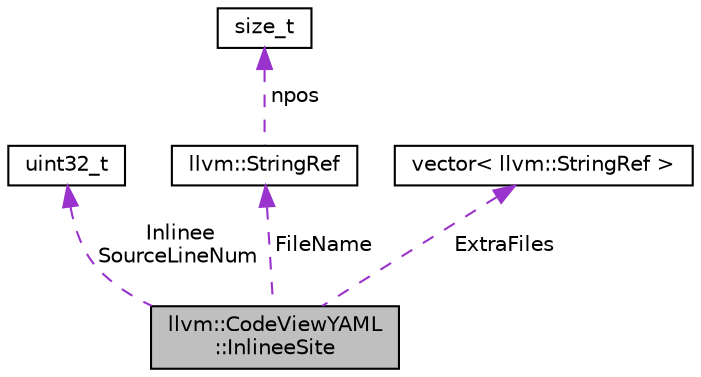 digraph "llvm::CodeViewYAML::InlineeSite"
{
 // LATEX_PDF_SIZE
  bgcolor="transparent";
  edge [fontname="Helvetica",fontsize="10",labelfontname="Helvetica",labelfontsize="10"];
  node [fontname="Helvetica",fontsize="10",shape="box"];
  Node1 [label="llvm::CodeViewYAML\l::InlineeSite",height=0.2,width=0.4,color="black", fillcolor="grey75", style="filled", fontcolor="black",tooltip=" "];
  Node2 -> Node1 [dir="back",color="darkorchid3",fontsize="10",style="dashed",label=" Inlinee\nSourceLineNum" ,fontname="Helvetica"];
  Node2 [label="uint32_t",height=0.2,width=0.4,color="black",URL="$classuint32__t.html",tooltip=" "];
  Node3 -> Node1 [dir="back",color="darkorchid3",fontsize="10",style="dashed",label=" FileName" ,fontname="Helvetica"];
  Node3 [label="llvm::StringRef",height=0.2,width=0.4,color="black",URL="$classllvm_1_1StringRef.html",tooltip="StringRef - Represent a constant reference to a string, i.e."];
  Node4 -> Node3 [dir="back",color="darkorchid3",fontsize="10",style="dashed",label=" npos" ,fontname="Helvetica"];
  Node4 [label="size_t",height=0.2,width=0.4,color="black",URL="$classsize__t.html",tooltip=" "];
  Node5 -> Node1 [dir="back",color="darkorchid3",fontsize="10",style="dashed",label=" ExtraFiles" ,fontname="Helvetica"];
  Node5 [label="vector\< llvm::StringRef \>",height=0.2,width=0.4,color="black",tooltip=" "];
}
